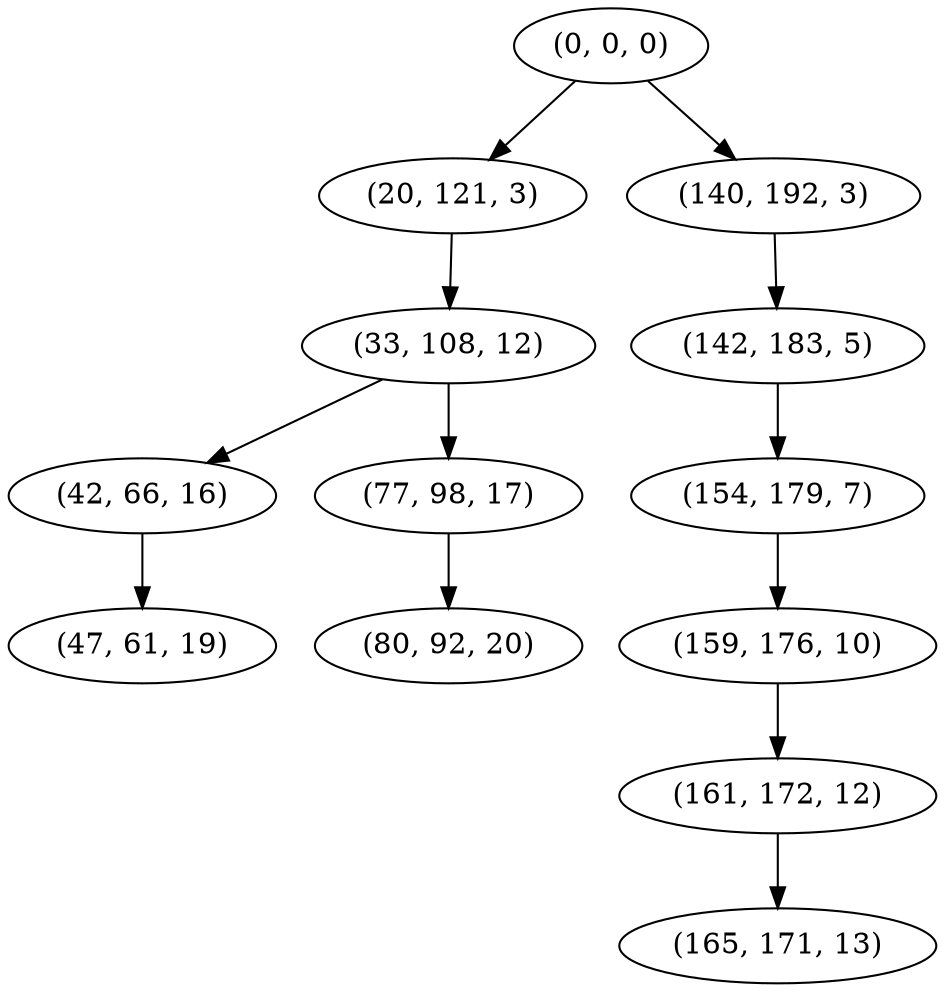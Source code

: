 digraph tree {
    "(0, 0, 0)";
    "(20, 121, 3)";
    "(33, 108, 12)";
    "(42, 66, 16)";
    "(47, 61, 19)";
    "(77, 98, 17)";
    "(80, 92, 20)";
    "(140, 192, 3)";
    "(142, 183, 5)";
    "(154, 179, 7)";
    "(159, 176, 10)";
    "(161, 172, 12)";
    "(165, 171, 13)";
    "(0, 0, 0)" -> "(20, 121, 3)";
    "(0, 0, 0)" -> "(140, 192, 3)";
    "(20, 121, 3)" -> "(33, 108, 12)";
    "(33, 108, 12)" -> "(42, 66, 16)";
    "(33, 108, 12)" -> "(77, 98, 17)";
    "(42, 66, 16)" -> "(47, 61, 19)";
    "(77, 98, 17)" -> "(80, 92, 20)";
    "(140, 192, 3)" -> "(142, 183, 5)";
    "(142, 183, 5)" -> "(154, 179, 7)";
    "(154, 179, 7)" -> "(159, 176, 10)";
    "(159, 176, 10)" -> "(161, 172, 12)";
    "(161, 172, 12)" -> "(165, 171, 13)";
}

